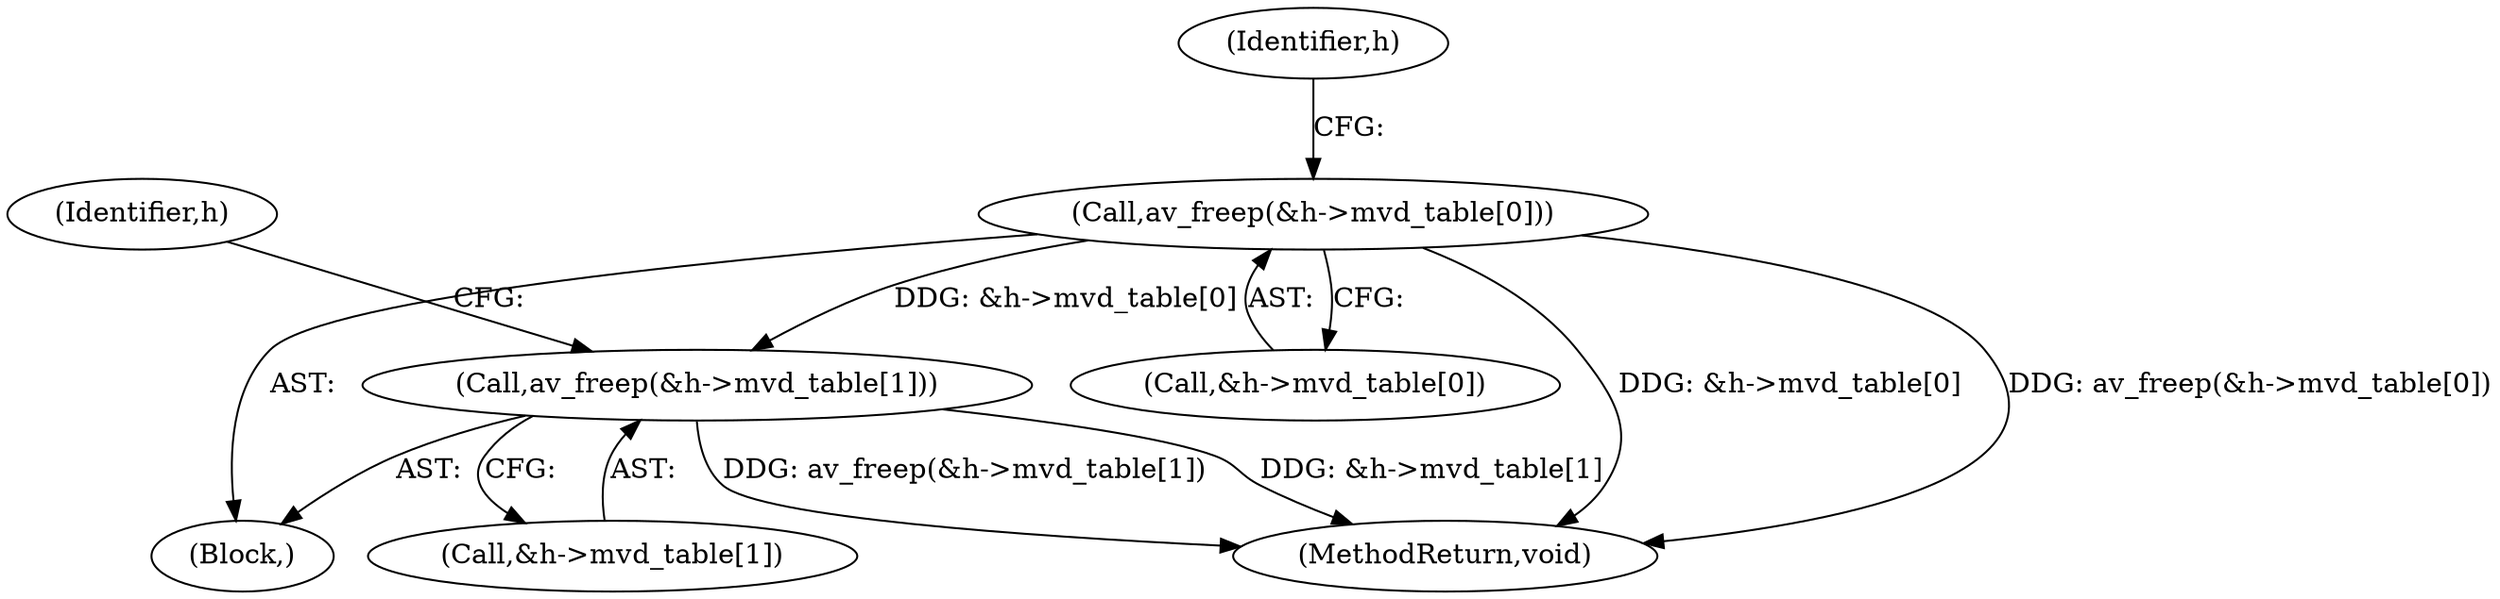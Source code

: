 digraph "0_FFmpeg_e8714f6f93d1a32f4e4655209960afcf4c185214@API" {
"1000121" [label="(Call,av_freep(&h->mvd_table[0]))"];
"1000128" [label="(Call,av_freep(&h->mvd_table[1]))"];
"1000122" [label="(Call,&h->mvd_table[0])"];
"1000382" [label="(MethodReturn,void)"];
"1000129" [label="(Call,&h->mvd_table[1])"];
"1000121" [label="(Call,av_freep(&h->mvd_table[0]))"];
"1000132" [label="(Identifier,h)"];
"1000128" [label="(Call,av_freep(&h->mvd_table[1]))"];
"1000138" [label="(Identifier,h)"];
"1000103" [label="(Block,)"];
"1000121" -> "1000103"  [label="AST: "];
"1000121" -> "1000122"  [label="CFG: "];
"1000122" -> "1000121"  [label="AST: "];
"1000132" -> "1000121"  [label="CFG: "];
"1000121" -> "1000382"  [label="DDG: av_freep(&h->mvd_table[0])"];
"1000121" -> "1000382"  [label="DDG: &h->mvd_table[0]"];
"1000121" -> "1000128"  [label="DDG: &h->mvd_table[0]"];
"1000128" -> "1000103"  [label="AST: "];
"1000128" -> "1000129"  [label="CFG: "];
"1000129" -> "1000128"  [label="AST: "];
"1000138" -> "1000128"  [label="CFG: "];
"1000128" -> "1000382"  [label="DDG: &h->mvd_table[1]"];
"1000128" -> "1000382"  [label="DDG: av_freep(&h->mvd_table[1])"];
}
